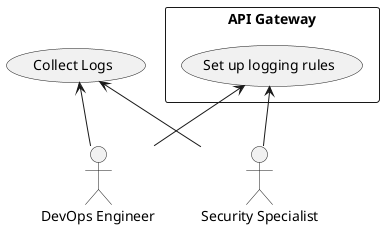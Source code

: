 @startuml

actor "DevOps Engineer" as devops
actor "Security Specialist" as security

rectangle "API Gateway" as System {
  usecase "Set up logging rules" as uc1
}
usecase "Collect Logs" as uc2

uc1 <-- security
uc2 <-- security
uc1 <-- devops
uc2 <-- devops

@enduml
